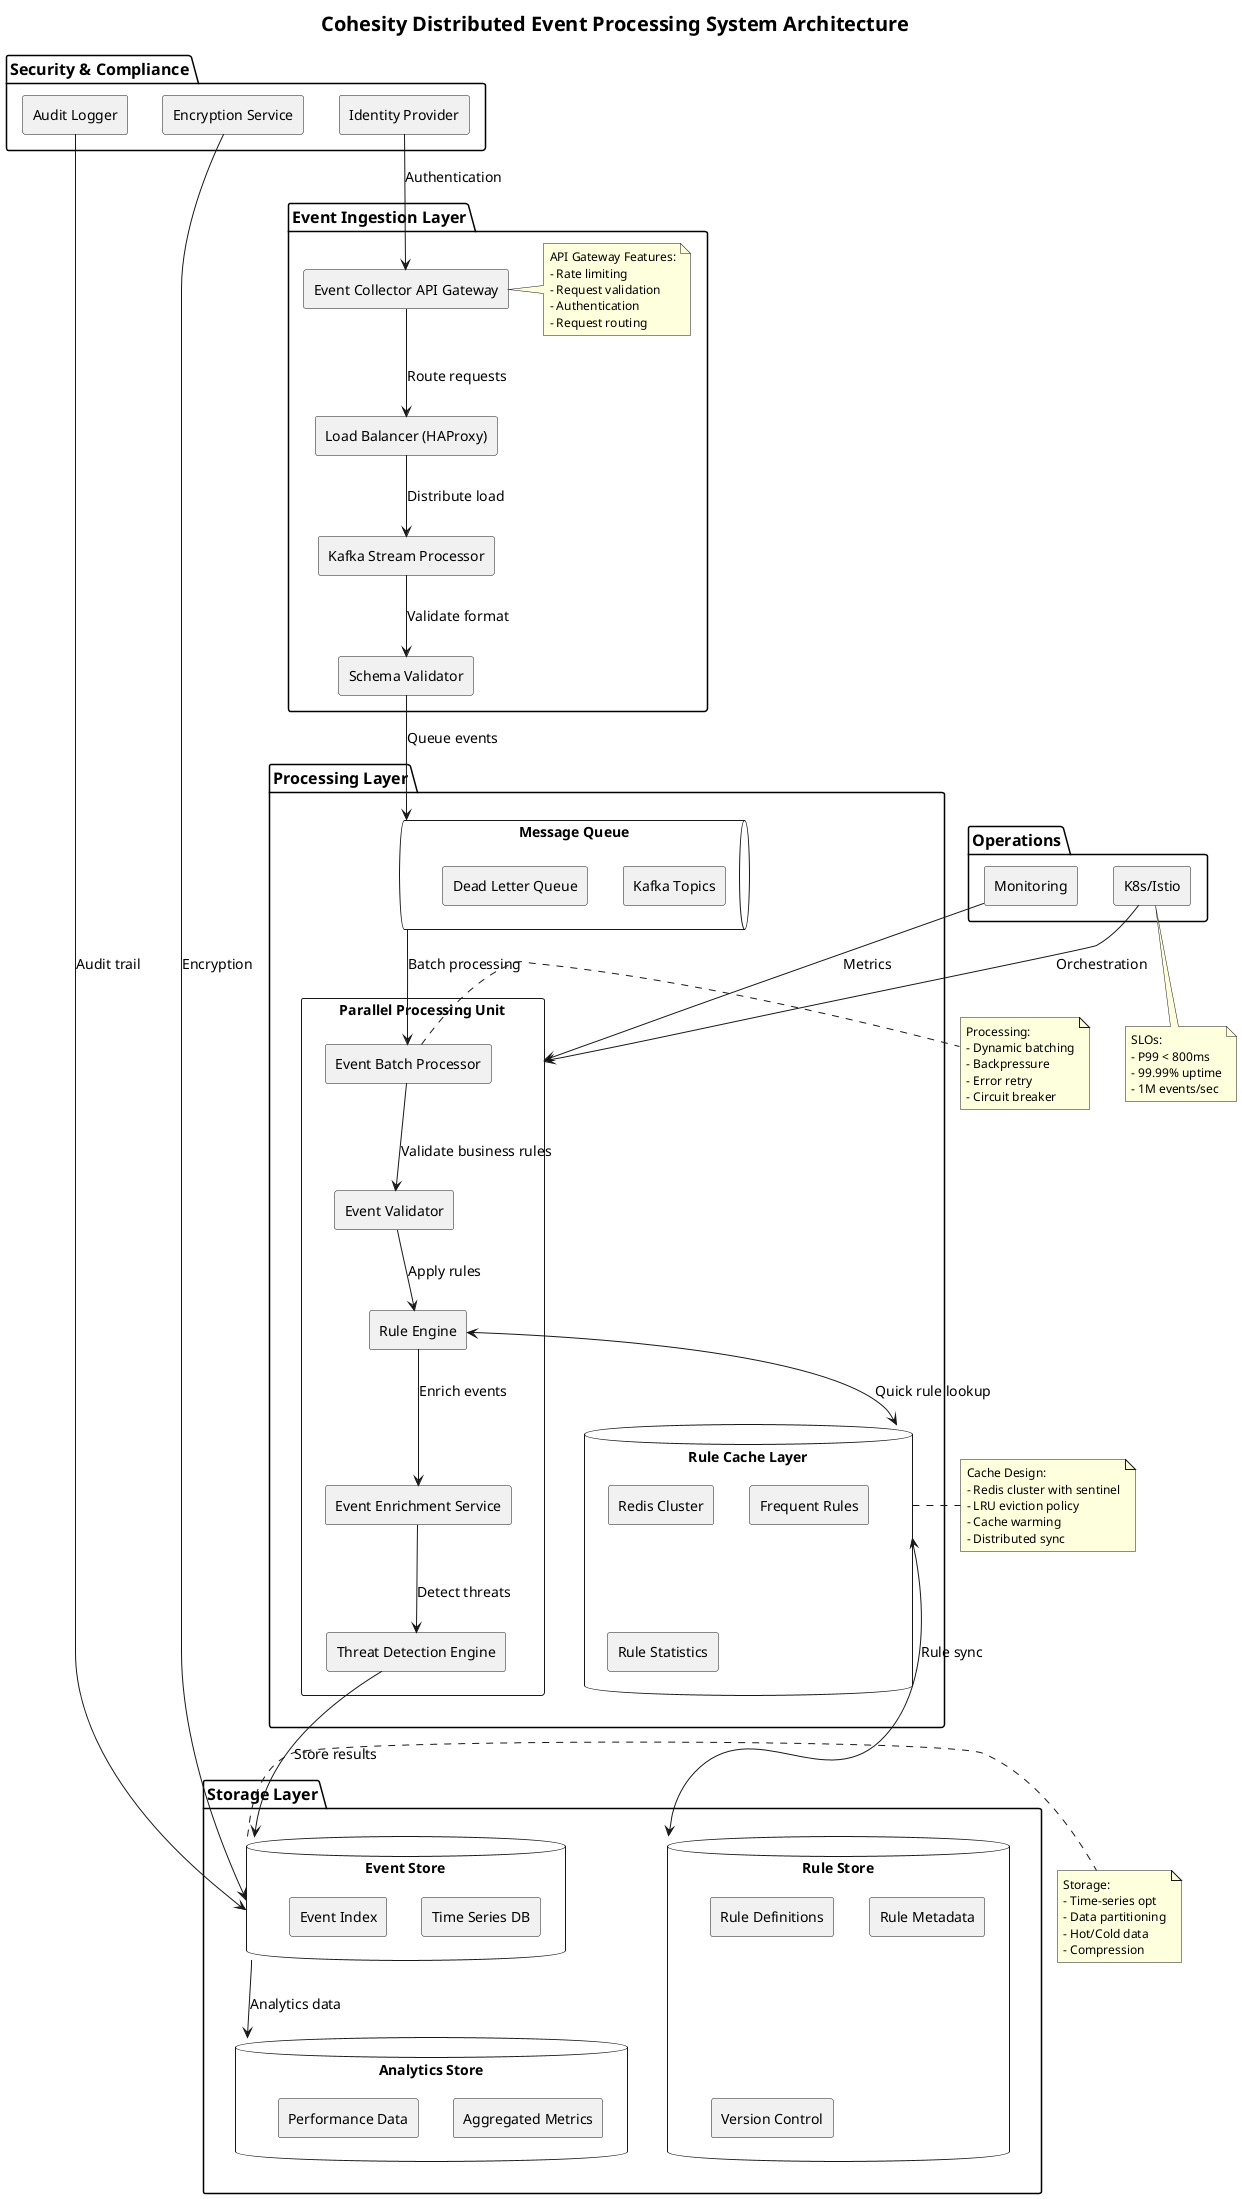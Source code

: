 @startuml
!define RECTANGLE class

skinparam {
    backgroundColor #FFFFFF
    componentStyle rectangle
    defaultFontSize 14
    noteFontSize 12
    packageFontSize 16
    titleFontSize 20
}

' 颜色定义
!define PRIMARY_COLOR #FF7043
!define SECONDARY_COLOR #1976D2
!define CACHE_COLOR #FDD835
!define MANAGEMENT_COLOR #7E57C2
!define MONITORING_COLOR #00BCD4

title Cohesity Distributed Event Processing System Architecture

package "Event Ingestion Layer" {
    [Event Collector API Gateway] as EventCollector
    [Load Balancer (HAProxy)] as LoadBalancer
    [Kafka Stream Processor] as KafkaProcessor
    [Schema Validator] as SchemaValidator
    
    note right of EventCollector
        API Gateway Features:
        - Rate limiting
        - Request validation
        - Authentication
        - Request routing
    end note
}

package "Processing Layer" {
    rectangle "Parallel Processing Unit" as ProcessingUnit {
        [Event Batch Processor] as BatchProcessor
        [Event Validator] as EventValidator
        [Rule Engine] as RuleEngine
        [Event Enrichment Service] as EnrichmentService
        [Threat Detection Engine] as ThreatEngine
    }
    
    database "Rule Cache Layer" as RuleCache {
        [Redis Cluster] as RedisCluster
        [Frequent Rules] as FrequentRules
        [Rule Statistics] as RuleStats
    }

    queue "Message Queue" as MessageQueue {
        [Kafka Topics] as KafkaTopics
        [Dead Letter Queue] as DLQ
    }
}

package "Storage Layer" {
    database "Event Store" as EventStore {
        [Time Series DB] as TSDB
        [Event Index] as EventIndex
    }
    
    database "Rule Store" as RuleStore {
        [Rule Definitions] as RuleDefinitions
        [Rule Metadata] as RuleMetadata
        [Version Control] as VersionControl
    }
    
    database "Analytics Store" as AnalyticsStore {
        [Aggregated Metrics] as Metrics
        [Performance Data] as PerfData
    }
}

package "Operations" {
    [K8s/Istio] as K8s
    [Monitoring] as Monitor
}

package "Security & Compliance" {
    [Identity Provider] as IDP
    [Audit Logger] as AuditLog
    [Encryption Service] as EncryptionService
}

' Relationships
EventCollector --> LoadBalancer : Route requests
LoadBalancer --> KafkaProcessor : Distribute load
KafkaProcessor --> SchemaValidator : Validate format
SchemaValidator --> MessageQueue : Queue events

MessageQueue --> BatchProcessor : Batch processing
BatchProcessor --> EventValidator : Validate business rules
EventValidator --> RuleEngine : Apply rules
RuleEngine <--> RuleCache : Quick rule lookup
RuleEngine --> EnrichmentService : Enrich events
EnrichmentService --> ThreatEngine : Detect threats

RuleCache <--> RuleStore : Rule sync
ThreatEngine --> EventStore : Store results
EventStore --> AnalyticsStore : Analytics data

K8s --> ProcessingUnit : Orchestration
Monitor --> ProcessingUnit : Metrics

IDP --> EventCollector : Authentication
AuditLog --> EventStore : Audit trail
EncryptionService --> EventStore : Encryption

note right of RuleCache
    Cache Design:
    - Redis cluster with sentinel
    - LRU eviction policy
    - Cache warming
    - Distributed sync
end note

note right of BatchProcessor
    Processing:
    - Dynamic batching
    - Backpressure
    - Error retry
    - Circuit breaker
end note

note right of EventStore
    Storage:
    - Time-series opt
    - Data partitioning
    - Hot/Cold data
    - Compression
end note

note bottom of K8s
    SLOs:
    - P99 < 800ms
    - 99.99% uptime
    - 1M events/sec
end note

@enduml 